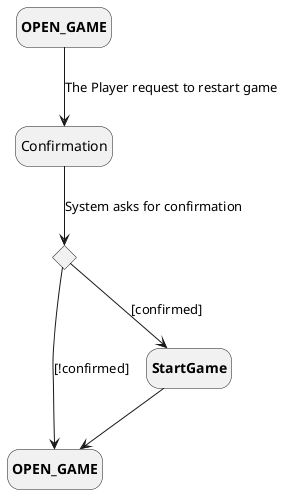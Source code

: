 @startuml RestartGame

hide empty description

state c <<choice>>
state "**OPEN_GAME**" as OPEN_GAME_INITIAL
state "**OPEN_GAME**" as OPEN_GAME_FINAL
state "**StartGame**" as START_GAME

OPEN_GAME_INITIAL --> Confirmation : The Player request to restart game
Confirmation --> c : System asks for confirmation
c --> START_GAME : [confirmed]
c --> OPEN_GAME_FINAL : [!confirmed]
START_GAME --> OPEN_GAME_FINAL

@enduml